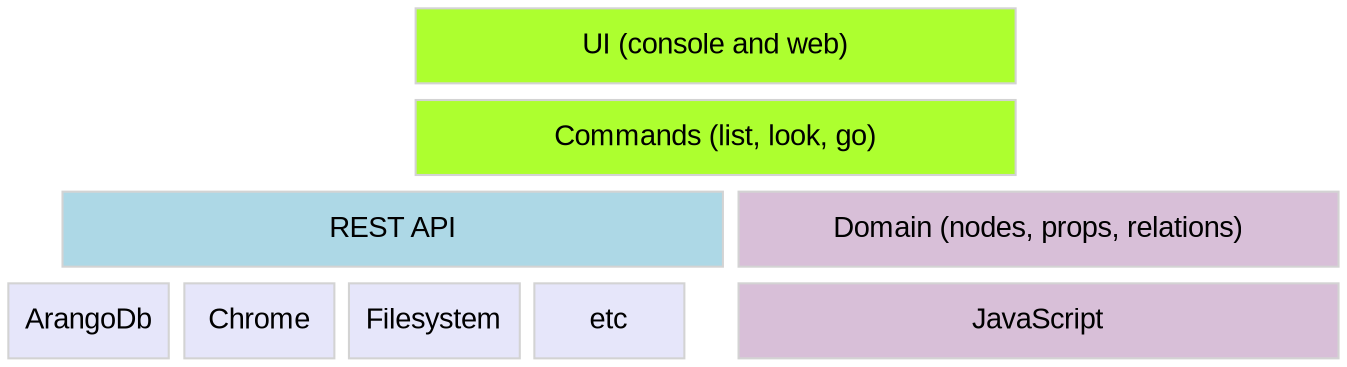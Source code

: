 graph layers {

  //-------------------------------------------------------------------------
  // styles
  //-------------------------------------------------------------------------

  graph [ rankdir=TB, nodesep=0.1, ranksep=0.1];
  node [ shape=box, color=lightgray, fillcolor=lightblue, style=filled, fontname=Arial, width=4, height=0.5 ];
  edge [ style=invis ];


  //-------------------------------------------------------------------------
  // nodes
  //-------------------------------------------------------------------------
  
  ui [ label="UI (console and web)", fillcolor=greenyellow, width=4 ];
  commands [ label="Commands (list, look, go)", fillcolor=greenyellow, width=4 ];

  // membrane [ label="Apache Membrane", width=4.4 ];
  // metamodel [ label="Apache MetaModel", width=4.4 ];
  rest [ label="REST API", width=4.4 ];
  // neo4j [ label="Neo4j", fillcolor=lavender, width=1 ];
  arangodb [ label="ArangoDb", fillcolor=lavender, width=1 ];
  bookmarks [ label="Chrome", fillcolor=lavender, width=1 ];
  filesys [ label="Filesystem", fillcolor=lavender, width=1 ];
  etc [ label="etc", fillcolor=lavender, width=1 ];

  domain [ label="Domain (nodes, props, relations)", fillcolor=thistle, width=4 ];
  language [ label="JavaScript", fillcolor=thistle, width=4 ];


  //-------------------------------------------------------------------------
  // edges
  //-------------------------------------------------------------------------
  
  ui -- commands;
  // commands -- membrane;
  commands -- rest;
  commands -- domain;
  domain -- language;
  // membrane -- metamodel;
  // metamodel -- { arangodb, bookmarks, filesys, etc };
  rest -- { arangodb, bookmarks, filesys, etc };


  //-------------------------------------------------------------------------
  // ranks
  //-------------------------------------------------------------------------

  // { rank=same; };

}
